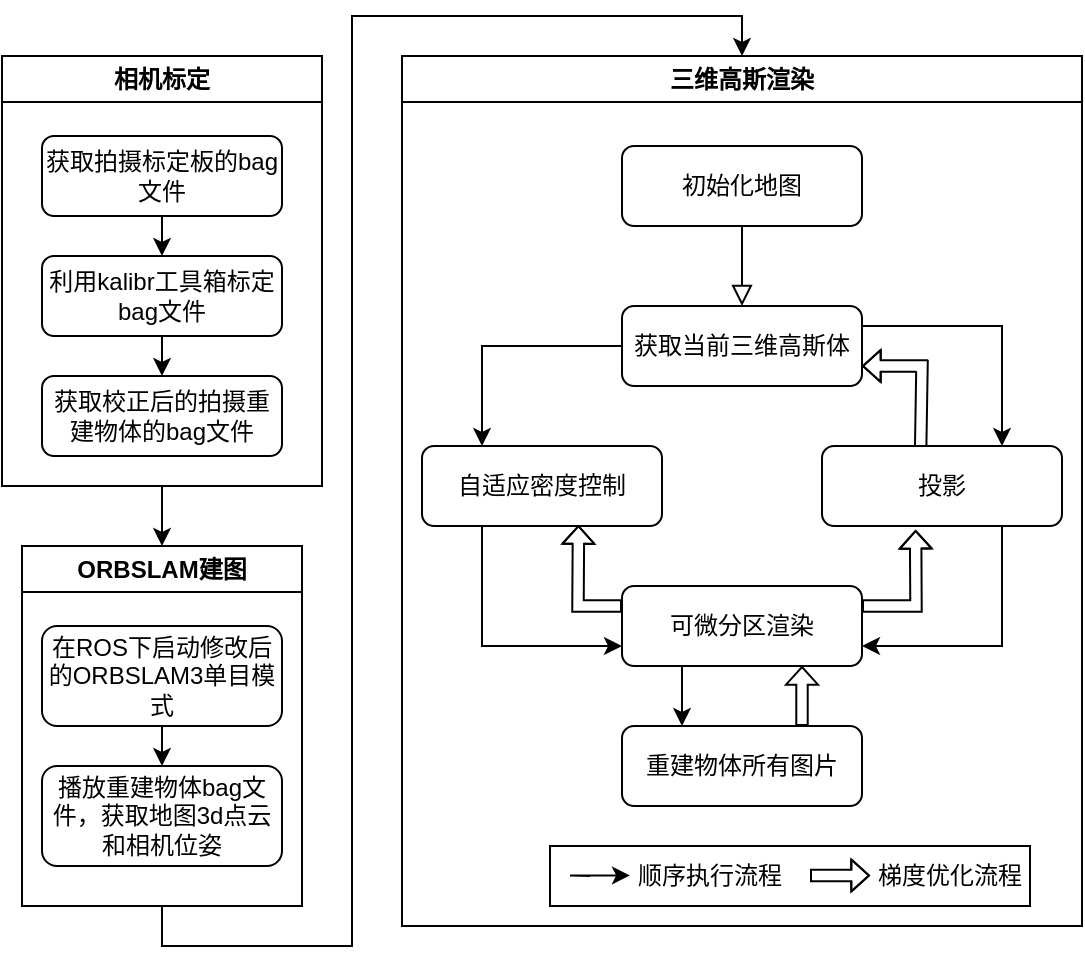 <mxfile version="24.4.4" type="github">
  <diagram id="C5RBs43oDa-KdzZeNtuy" name="Page-1">
    <mxGraphModel dx="969" dy="609" grid="1" gridSize="10" guides="1" tooltips="1" connect="1" arrows="1" fold="1" page="1" pageScale="1" pageWidth="827" pageHeight="1169" math="0" shadow="0">
      <root>
        <mxCell id="WIyWlLk6GJQsqaUBKTNV-0" />
        <mxCell id="WIyWlLk6GJQsqaUBKTNV-1" parent="WIyWlLk6GJQsqaUBKTNV-0" />
        <mxCell id="PbF1iIS9Q8LPXb7yjInq-5" style="edgeStyle=orthogonalEdgeStyle;rounded=0;orthogonalLoop=1;jettySize=auto;html=1;exitX=0.5;exitY=1;exitDx=0;exitDy=0;entryX=0.5;entryY=0;entryDx=0;entryDy=0;" parent="WIyWlLk6GJQsqaUBKTNV-1" source="SRGXxuyfCq7uk4NA1Tkc-3" target="PbF1iIS9Q8LPXb7yjInq-2" edge="1">
          <mxGeometry relative="1" as="geometry" />
        </mxCell>
        <mxCell id="SRGXxuyfCq7uk4NA1Tkc-3" value="相机标定" style="swimlane;whiteSpace=wrap;html=1;" parent="WIyWlLk6GJQsqaUBKTNV-1" vertex="1">
          <mxGeometry x="140" y="65" width="160" height="215" as="geometry" />
        </mxCell>
        <mxCell id="WIyWlLk6GJQsqaUBKTNV-12" value="获取校正后的拍摄重建物体的bag文件" style="rounded=1;whiteSpace=wrap;html=1;fontSize=12;glass=0;strokeWidth=1;shadow=0;" parent="SRGXxuyfCq7uk4NA1Tkc-3" vertex="1">
          <mxGeometry x="20" y="160" width="120" height="40" as="geometry" />
        </mxCell>
        <mxCell id="WIyWlLk6GJQsqaUBKTNV-7" value="利用kalibr工具箱标定bag文件" style="rounded=1;whiteSpace=wrap;html=1;fontSize=12;glass=0;strokeWidth=1;shadow=0;" parent="SRGXxuyfCq7uk4NA1Tkc-3" vertex="1">
          <mxGeometry x="20" y="100" width="120" height="40" as="geometry" />
        </mxCell>
        <mxCell id="SRGXxuyfCq7uk4NA1Tkc-1" style="edgeStyle=orthogonalEdgeStyle;rounded=0;orthogonalLoop=1;jettySize=auto;html=1;exitX=0.5;exitY=1;exitDx=0;exitDy=0;entryX=0.5;entryY=0;entryDx=0;entryDy=0;" parent="SRGXxuyfCq7uk4NA1Tkc-3" source="WIyWlLk6GJQsqaUBKTNV-7" target="WIyWlLk6GJQsqaUBKTNV-12" edge="1">
          <mxGeometry relative="1" as="geometry" />
        </mxCell>
        <mxCell id="WIyWlLk6GJQsqaUBKTNV-3" value="获取拍摄标定板的bag文件" style="rounded=1;whiteSpace=wrap;html=1;fontSize=12;glass=0;strokeWidth=1;shadow=0;" parent="SRGXxuyfCq7uk4NA1Tkc-3" vertex="1">
          <mxGeometry x="20" y="40" width="120" height="40" as="geometry" />
        </mxCell>
        <mxCell id="SRGXxuyfCq7uk4NA1Tkc-0" style="edgeStyle=orthogonalEdgeStyle;rounded=0;orthogonalLoop=1;jettySize=auto;html=1;exitX=0.5;exitY=1;exitDx=0;exitDy=0;entryX=0.5;entryY=0;entryDx=0;entryDy=0;" parent="SRGXxuyfCq7uk4NA1Tkc-3" source="WIyWlLk6GJQsqaUBKTNV-3" target="WIyWlLk6GJQsqaUBKTNV-7" edge="1">
          <mxGeometry relative="1" as="geometry" />
        </mxCell>
        <mxCell id="luQWP9y_Veqhs0zfbyUL-26" style="edgeStyle=orthogonalEdgeStyle;rounded=0;orthogonalLoop=1;jettySize=auto;html=1;exitX=0.5;exitY=1;exitDx=0;exitDy=0;entryX=0.5;entryY=0;entryDx=0;entryDy=0;" edge="1" parent="WIyWlLk6GJQsqaUBKTNV-1" source="PbF1iIS9Q8LPXb7yjInq-2" target="luQWP9y_Veqhs0zfbyUL-25">
          <mxGeometry relative="1" as="geometry" />
        </mxCell>
        <mxCell id="PbF1iIS9Q8LPXb7yjInq-2" value="ORBSLAM建图" style="swimlane;whiteSpace=wrap;html=1;" parent="WIyWlLk6GJQsqaUBKTNV-1" vertex="1">
          <mxGeometry x="150" y="310" width="140" height="180" as="geometry" />
        </mxCell>
        <mxCell id="PbF1iIS9Q8LPXb7yjInq-3" style="edgeStyle=orthogonalEdgeStyle;rounded=0;orthogonalLoop=1;jettySize=auto;html=1;exitX=0.5;exitY=1;exitDx=0;exitDy=0;entryX=0.5;entryY=0;entryDx=0;entryDy=0;" parent="PbF1iIS9Q8LPXb7yjInq-2" source="WIyWlLk6GJQsqaUBKTNV-11" target="PbF1iIS9Q8LPXb7yjInq-1" edge="1">
          <mxGeometry relative="1" as="geometry" />
        </mxCell>
        <mxCell id="WIyWlLk6GJQsqaUBKTNV-11" value="在ROS下启动修改后的ORBSLAM3单目模式" style="rounded=1;whiteSpace=wrap;html=1;fontSize=12;glass=0;strokeWidth=1;shadow=0;" parent="PbF1iIS9Q8LPXb7yjInq-2" vertex="1">
          <mxGeometry x="10" y="40" width="120" height="50" as="geometry" />
        </mxCell>
        <mxCell id="PbF1iIS9Q8LPXb7yjInq-1" value="播放重建物体bag文件，获取地图3d点云和相机位姿" style="rounded=1;whiteSpace=wrap;html=1;fontSize=12;glass=0;strokeWidth=1;shadow=0;" parent="PbF1iIS9Q8LPXb7yjInq-2" vertex="1">
          <mxGeometry x="10" y="110" width="120" height="50" as="geometry" />
        </mxCell>
        <mxCell id="luQWP9y_Veqhs0zfbyUL-2" value="初始化地图" style="rounded=1;whiteSpace=wrap;html=1;fontSize=12;glass=0;strokeWidth=1;shadow=0;" vertex="1" parent="WIyWlLk6GJQsqaUBKTNV-1">
          <mxGeometry x="450" y="110" width="120" height="40" as="geometry" />
        </mxCell>
        <mxCell id="luQWP9y_Veqhs0zfbyUL-3" style="edgeStyle=orthogonalEdgeStyle;rounded=0;orthogonalLoop=1;jettySize=auto;html=1;exitX=1;exitY=0.25;exitDx=0;exitDy=0;entryX=0.75;entryY=0;entryDx=0;entryDy=0;" edge="1" parent="WIyWlLk6GJQsqaUBKTNV-1" source="luQWP9y_Veqhs0zfbyUL-5" target="luQWP9y_Veqhs0zfbyUL-10">
          <mxGeometry relative="1" as="geometry" />
        </mxCell>
        <mxCell id="luQWP9y_Veqhs0zfbyUL-4" style="edgeStyle=orthogonalEdgeStyle;rounded=0;orthogonalLoop=1;jettySize=auto;html=1;exitX=0;exitY=0.5;exitDx=0;exitDy=0;entryX=0.25;entryY=0;entryDx=0;entryDy=0;" edge="1" parent="WIyWlLk6GJQsqaUBKTNV-1" source="luQWP9y_Veqhs0zfbyUL-5" target="luQWP9y_Veqhs0zfbyUL-8">
          <mxGeometry relative="1" as="geometry" />
        </mxCell>
        <mxCell id="luQWP9y_Veqhs0zfbyUL-5" value="获取当前三维高斯体" style="rounded=1;whiteSpace=wrap;html=1;fontSize=12;glass=0;strokeWidth=1;shadow=0;" vertex="1" parent="WIyWlLk6GJQsqaUBKTNV-1">
          <mxGeometry x="450" y="190" width="120" height="40" as="geometry" />
        </mxCell>
        <mxCell id="luQWP9y_Veqhs0zfbyUL-6" value="" style="rounded=0;html=1;jettySize=auto;orthogonalLoop=1;fontSize=11;endArrow=block;endFill=0;endSize=8;strokeWidth=1;shadow=0;labelBackgroundColor=none;edgeStyle=orthogonalEdgeStyle;entryX=0.5;entryY=0;entryDx=0;entryDy=0;exitX=0.5;exitY=1;exitDx=0;exitDy=0;" edge="1" parent="WIyWlLk6GJQsqaUBKTNV-1" source="luQWP9y_Veqhs0zfbyUL-2" target="luQWP9y_Veqhs0zfbyUL-5">
          <mxGeometry relative="1" as="geometry">
            <mxPoint x="510" y="160" as="sourcePoint" />
            <mxPoint x="509.76" y="200" as="targetPoint" />
          </mxGeometry>
        </mxCell>
        <mxCell id="luQWP9y_Veqhs0zfbyUL-7" style="edgeStyle=orthogonalEdgeStyle;rounded=0;orthogonalLoop=1;jettySize=auto;html=1;exitX=0.25;exitY=1;exitDx=0;exitDy=0;entryX=0;entryY=0.75;entryDx=0;entryDy=0;" edge="1" parent="WIyWlLk6GJQsqaUBKTNV-1" source="luQWP9y_Veqhs0zfbyUL-8" target="luQWP9y_Veqhs0zfbyUL-12">
          <mxGeometry relative="1" as="geometry" />
        </mxCell>
        <mxCell id="luQWP9y_Veqhs0zfbyUL-9" style="edgeStyle=orthogonalEdgeStyle;rounded=0;orthogonalLoop=1;jettySize=auto;html=1;exitX=0.75;exitY=1;exitDx=0;exitDy=0;entryX=1;entryY=0.75;entryDx=0;entryDy=0;" edge="1" parent="WIyWlLk6GJQsqaUBKTNV-1" source="luQWP9y_Veqhs0zfbyUL-10" target="luQWP9y_Veqhs0zfbyUL-12">
          <mxGeometry relative="1" as="geometry" />
        </mxCell>
        <mxCell id="luQWP9y_Veqhs0zfbyUL-11" style="edgeStyle=orthogonalEdgeStyle;rounded=0;orthogonalLoop=1;jettySize=auto;html=1;exitX=0.25;exitY=1;exitDx=0;exitDy=0;entryX=0.25;entryY=0;entryDx=0;entryDy=0;" edge="1" parent="WIyWlLk6GJQsqaUBKTNV-1" source="luQWP9y_Veqhs0zfbyUL-12" target="luQWP9y_Veqhs0zfbyUL-13">
          <mxGeometry relative="1" as="geometry">
            <mxPoint x="510.143" y="400" as="targetPoint" />
            <Array as="points" />
          </mxGeometry>
        </mxCell>
        <mxCell id="luQWP9y_Veqhs0zfbyUL-12" value="可微分区渲染" style="rounded=1;whiteSpace=wrap;html=1;fontSize=12;glass=0;strokeWidth=1;shadow=0;" vertex="1" parent="WIyWlLk6GJQsqaUBKTNV-1">
          <mxGeometry x="450" y="330" width="120" height="40" as="geometry" />
        </mxCell>
        <mxCell id="luQWP9y_Veqhs0zfbyUL-13" value="重建物体所有图片" style="rounded=1;whiteSpace=wrap;html=1;fontSize=12;glass=0;strokeWidth=1;shadow=0;" vertex="1" parent="WIyWlLk6GJQsqaUBKTNV-1">
          <mxGeometry x="450" y="400" width="120" height="40" as="geometry" />
        </mxCell>
        <mxCell id="luQWP9y_Veqhs0zfbyUL-14" value="" style="shape=flexArrow;endArrow=classic;html=1;rounded=0;exitX=0.75;exitY=0;exitDx=0;exitDy=0;endWidth=9.306;endSize=2.617;width=5.714;entryX=0.75;entryY=1;entryDx=0;entryDy=0;" edge="1" parent="WIyWlLk6GJQsqaUBKTNV-1" source="luQWP9y_Veqhs0zfbyUL-13" target="luQWP9y_Veqhs0zfbyUL-12">
          <mxGeometry width="50" height="50" relative="1" as="geometry">
            <mxPoint x="640" y="435" as="sourcePoint" />
            <mxPoint x="640" y="405" as="targetPoint" />
          </mxGeometry>
        </mxCell>
        <mxCell id="luQWP9y_Veqhs0zfbyUL-15" value="" style="shape=flexArrow;endArrow=classic;html=1;rounded=0;exitX=1;exitY=0.25;exitDx=0;exitDy=0;endWidth=9.306;endSize=2.617;width=5.714;entryX=0.39;entryY=1.049;entryDx=0;entryDy=0;entryPerimeter=0;" edge="1" parent="WIyWlLk6GJQsqaUBKTNV-1" source="luQWP9y_Veqhs0zfbyUL-12" target="luQWP9y_Veqhs0zfbyUL-10">
          <mxGeometry width="50" height="50" relative="1" as="geometry">
            <mxPoint x="670" y="380" as="sourcePoint" />
            <mxPoint x="670" y="350" as="targetPoint" />
            <Array as="points">
              <mxPoint x="597" y="340" />
            </Array>
          </mxGeometry>
        </mxCell>
        <mxCell id="luQWP9y_Veqhs0zfbyUL-16" value="" style="shape=flexArrow;endArrow=classic;html=1;rounded=0;exitX=0;exitY=0.25;exitDx=0;exitDy=0;endWidth=9.306;endSize=2.617;width=5.714;entryX=0.652;entryY=0.989;entryDx=0;entryDy=0;entryPerimeter=0;" edge="1" parent="WIyWlLk6GJQsqaUBKTNV-1" source="luQWP9y_Veqhs0zfbyUL-12" target="luQWP9y_Veqhs0zfbyUL-8">
          <mxGeometry width="50" height="50" relative="1" as="geometry">
            <mxPoint x="509.71" y="300" as="sourcePoint" />
            <mxPoint x="509.71" y="270" as="targetPoint" />
            <Array as="points">
              <mxPoint x="428" y="340" />
            </Array>
          </mxGeometry>
        </mxCell>
        <mxCell id="luQWP9y_Veqhs0zfbyUL-17" value="" style="shape=flexArrow;endArrow=classic;html=1;rounded=0;exitX=0.411;exitY=0.041;exitDx=0;exitDy=0;endWidth=9.306;endSize=2.617;width=5.714;entryX=1;entryY=0.75;entryDx=0;entryDy=0;exitPerimeter=0;" edge="1" parent="WIyWlLk6GJQsqaUBKTNV-1" source="luQWP9y_Veqhs0zfbyUL-10" target="luQWP9y_Veqhs0zfbyUL-5">
          <mxGeometry width="50" height="50" relative="1" as="geometry">
            <mxPoint x="570" y="430" as="sourcePoint" />
            <mxPoint x="600" y="220" as="targetPoint" />
            <Array as="points">
              <mxPoint x="600" y="220" />
            </Array>
          </mxGeometry>
        </mxCell>
        <mxCell id="luQWP9y_Veqhs0zfbyUL-25" value="三维高斯渲染" style="swimlane;whiteSpace=wrap;html=1;" vertex="1" parent="WIyWlLk6GJQsqaUBKTNV-1">
          <mxGeometry x="340" y="65" width="340" height="435" as="geometry" />
        </mxCell>
        <mxCell id="luQWP9y_Veqhs0zfbyUL-10" value="投影" style="rounded=1;whiteSpace=wrap;html=1;fontSize=12;glass=0;strokeWidth=1;shadow=0;" vertex="1" parent="luQWP9y_Veqhs0zfbyUL-25">
          <mxGeometry x="210" y="195" width="120" height="40" as="geometry" />
        </mxCell>
        <mxCell id="luQWP9y_Veqhs0zfbyUL-8" value="自适应密度控制" style="rounded=1;whiteSpace=wrap;html=1;fontSize=12;glass=0;strokeWidth=1;shadow=0;" vertex="1" parent="luQWP9y_Veqhs0zfbyUL-25">
          <mxGeometry x="10" y="195" width="120" height="40" as="geometry" />
        </mxCell>
        <mxCell id="luQWP9y_Veqhs0zfbyUL-30" value="" style="group" vertex="1" connectable="0" parent="luQWP9y_Veqhs0zfbyUL-25">
          <mxGeometry x="74" y="395" width="240" height="30" as="geometry" />
        </mxCell>
        <mxCell id="luQWP9y_Veqhs0zfbyUL-18" value="" style="rounded=0;whiteSpace=wrap;html=1;" vertex="1" parent="luQWP9y_Veqhs0zfbyUL-30">
          <mxGeometry width="240" height="30" as="geometry" />
        </mxCell>
        <mxCell id="luQWP9y_Veqhs0zfbyUL-19" value="" style="endArrow=classic;html=1;rounded=0;" edge="1" parent="luQWP9y_Veqhs0zfbyUL-30">
          <mxGeometry width="50" height="50" relative="1" as="geometry">
            <mxPoint x="20" y="15" as="sourcePoint" />
            <mxPoint x="40" y="14.71" as="targetPoint" />
            <Array as="points">
              <mxPoint x="20" y="14.71" />
              <mxPoint x="10" y="14.71" />
            </Array>
          </mxGeometry>
        </mxCell>
        <mxCell id="luQWP9y_Veqhs0zfbyUL-20" value="顺序执行流程" style="text;html=1;align=center;verticalAlign=middle;whiteSpace=wrap;rounded=0;" vertex="1" parent="luQWP9y_Veqhs0zfbyUL-30">
          <mxGeometry x="40" width="80" height="30" as="geometry" />
        </mxCell>
        <mxCell id="luQWP9y_Veqhs0zfbyUL-21" value="" style="shape=flexArrow;endArrow=classic;html=1;rounded=0;endWidth=9.306;endSize=2.617;width=5.714;entryX=0.75;entryY=1;entryDx=0;entryDy=0;" edge="1" parent="luQWP9y_Veqhs0zfbyUL-30">
          <mxGeometry width="50" height="50" relative="1" as="geometry">
            <mxPoint x="130" y="14.71" as="sourcePoint" />
            <mxPoint x="160" y="14.71" as="targetPoint" />
            <Array as="points">
              <mxPoint x="130" y="14.71" />
              <mxPoint x="150" y="14.71" />
            </Array>
          </mxGeometry>
        </mxCell>
        <mxCell id="luQWP9y_Veqhs0zfbyUL-22" value="梯度优化流程" style="text;html=1;align=center;verticalAlign=middle;whiteSpace=wrap;rounded=0;" vertex="1" parent="luQWP9y_Veqhs0zfbyUL-30">
          <mxGeometry x="160" width="80" height="30" as="geometry" />
        </mxCell>
      </root>
    </mxGraphModel>
  </diagram>
</mxfile>

